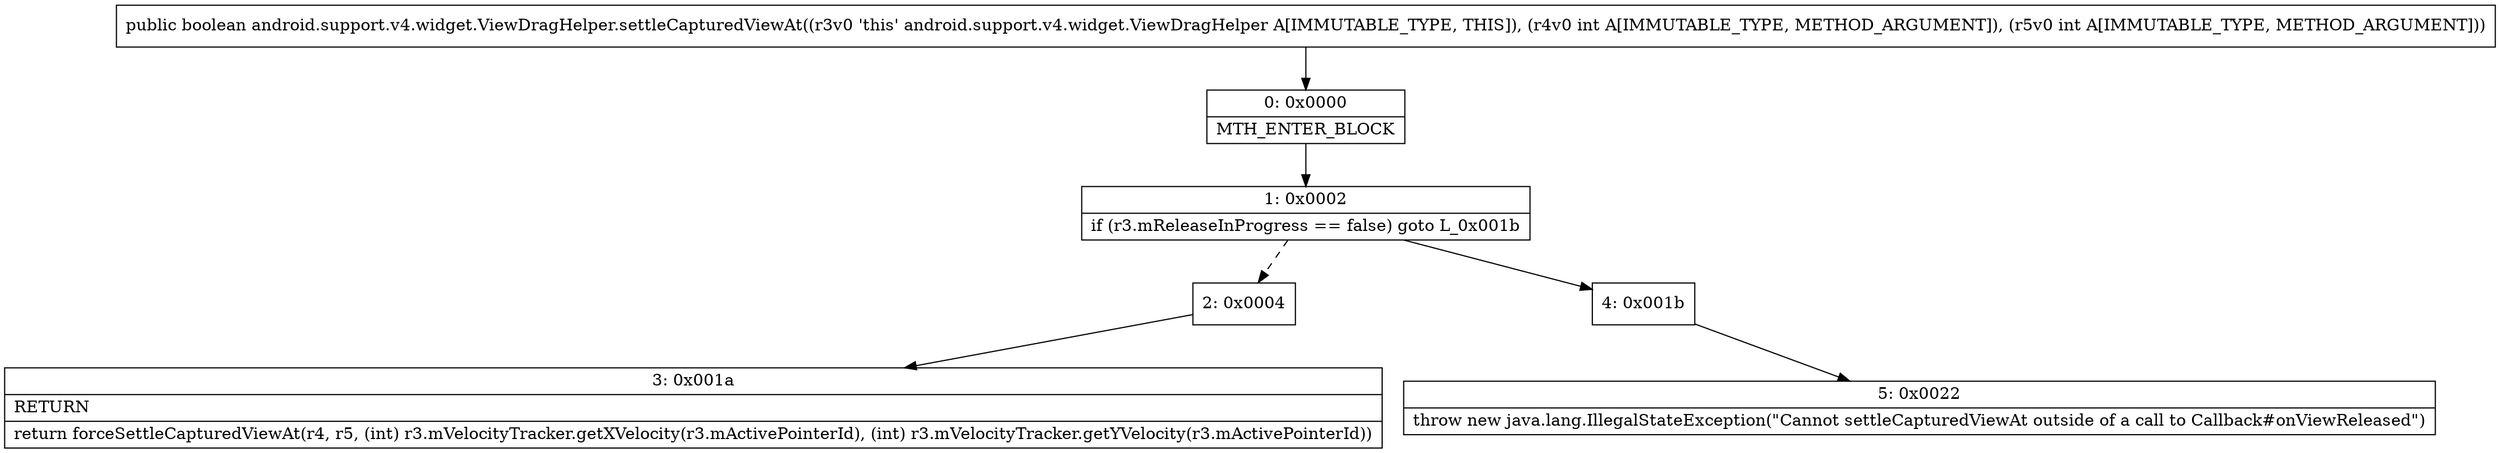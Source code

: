 digraph "CFG forandroid.support.v4.widget.ViewDragHelper.settleCapturedViewAt(II)Z" {
Node_0 [shape=record,label="{0\:\ 0x0000|MTH_ENTER_BLOCK\l}"];
Node_1 [shape=record,label="{1\:\ 0x0002|if (r3.mReleaseInProgress == false) goto L_0x001b\l}"];
Node_2 [shape=record,label="{2\:\ 0x0004}"];
Node_3 [shape=record,label="{3\:\ 0x001a|RETURN\l|return forceSettleCapturedViewAt(r4, r5, (int) r3.mVelocityTracker.getXVelocity(r3.mActivePointerId), (int) r3.mVelocityTracker.getYVelocity(r3.mActivePointerId))\l}"];
Node_4 [shape=record,label="{4\:\ 0x001b}"];
Node_5 [shape=record,label="{5\:\ 0x0022|throw new java.lang.IllegalStateException(\"Cannot settleCapturedViewAt outside of a call to Callback#onViewReleased\")\l}"];
MethodNode[shape=record,label="{public boolean android.support.v4.widget.ViewDragHelper.settleCapturedViewAt((r3v0 'this' android.support.v4.widget.ViewDragHelper A[IMMUTABLE_TYPE, THIS]), (r4v0 int A[IMMUTABLE_TYPE, METHOD_ARGUMENT]), (r5v0 int A[IMMUTABLE_TYPE, METHOD_ARGUMENT])) }"];
MethodNode -> Node_0;
Node_0 -> Node_1;
Node_1 -> Node_2[style=dashed];
Node_1 -> Node_4;
Node_2 -> Node_3;
Node_4 -> Node_5;
}

